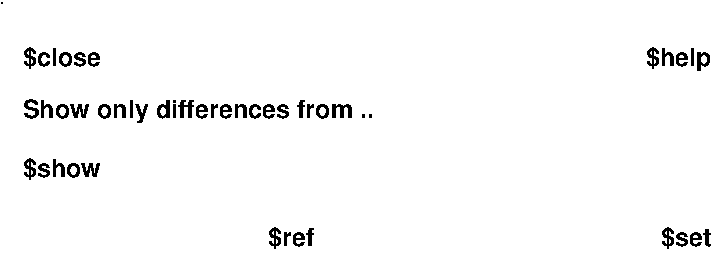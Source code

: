 #FIG 3.2  Produced by xfig version 3.2.5b
Landscape
Center
Metric
A4      
100.00
Single
-2
1200 2
6 3105 2160 6300 2385
4 0 -1 0 0 18 12 0.0000 4 210 390 3105 2340 $ref\001
4 2 -1 0 0 18 12 0.0000 4 210 435 6270 2340 $set\001
-6
2 1 0 1 -1 -1 0 0 -1 0.000 0 0 -1 0 0 1
	 1200 600
4 0 -1 0 0 18 12 0.0000 4 210 675 1350 1050 $close\001
4 0 -1 0 0 18 12 0.0000 4 210 2985 1350 1425 Show only differences from ..\001
4 0 -1 0 0 18 12 0.0000 4 210 660 1350 1845 $show\001
4 2 -1 0 0 18 12 0.0000 4 225 570 6270 1050 $help\001
